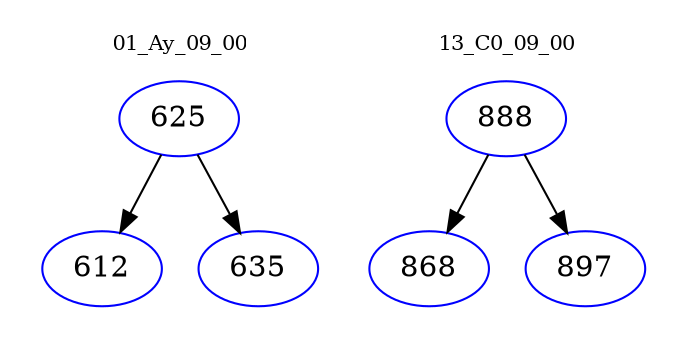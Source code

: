 digraph{
subgraph cluster_0 {
color = white
label = "01_Ay_09_00";
fontsize=10;
T0_625 [label="625", color="blue"]
T0_625 -> T0_612 [color="black"]
T0_612 [label="612", color="blue"]
T0_625 -> T0_635 [color="black"]
T0_635 [label="635", color="blue"]
}
subgraph cluster_1 {
color = white
label = "13_C0_09_00";
fontsize=10;
T1_888 [label="888", color="blue"]
T1_888 -> T1_868 [color="black"]
T1_868 [label="868", color="blue"]
T1_888 -> T1_897 [color="black"]
T1_897 [label="897", color="blue"]
}
}
